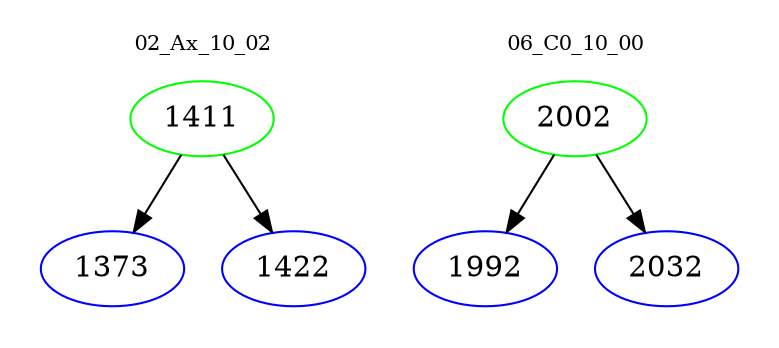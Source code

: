 digraph{
subgraph cluster_0 {
color = white
label = "02_Ax_10_02";
fontsize=10;
T0_1411 [label="1411", color="green"]
T0_1411 -> T0_1373 [color="black"]
T0_1373 [label="1373", color="blue"]
T0_1411 -> T0_1422 [color="black"]
T0_1422 [label="1422", color="blue"]
}
subgraph cluster_1 {
color = white
label = "06_C0_10_00";
fontsize=10;
T1_2002 [label="2002", color="green"]
T1_2002 -> T1_1992 [color="black"]
T1_1992 [label="1992", color="blue"]
T1_2002 -> T1_2032 [color="black"]
T1_2032 [label="2032", color="blue"]
}
}
